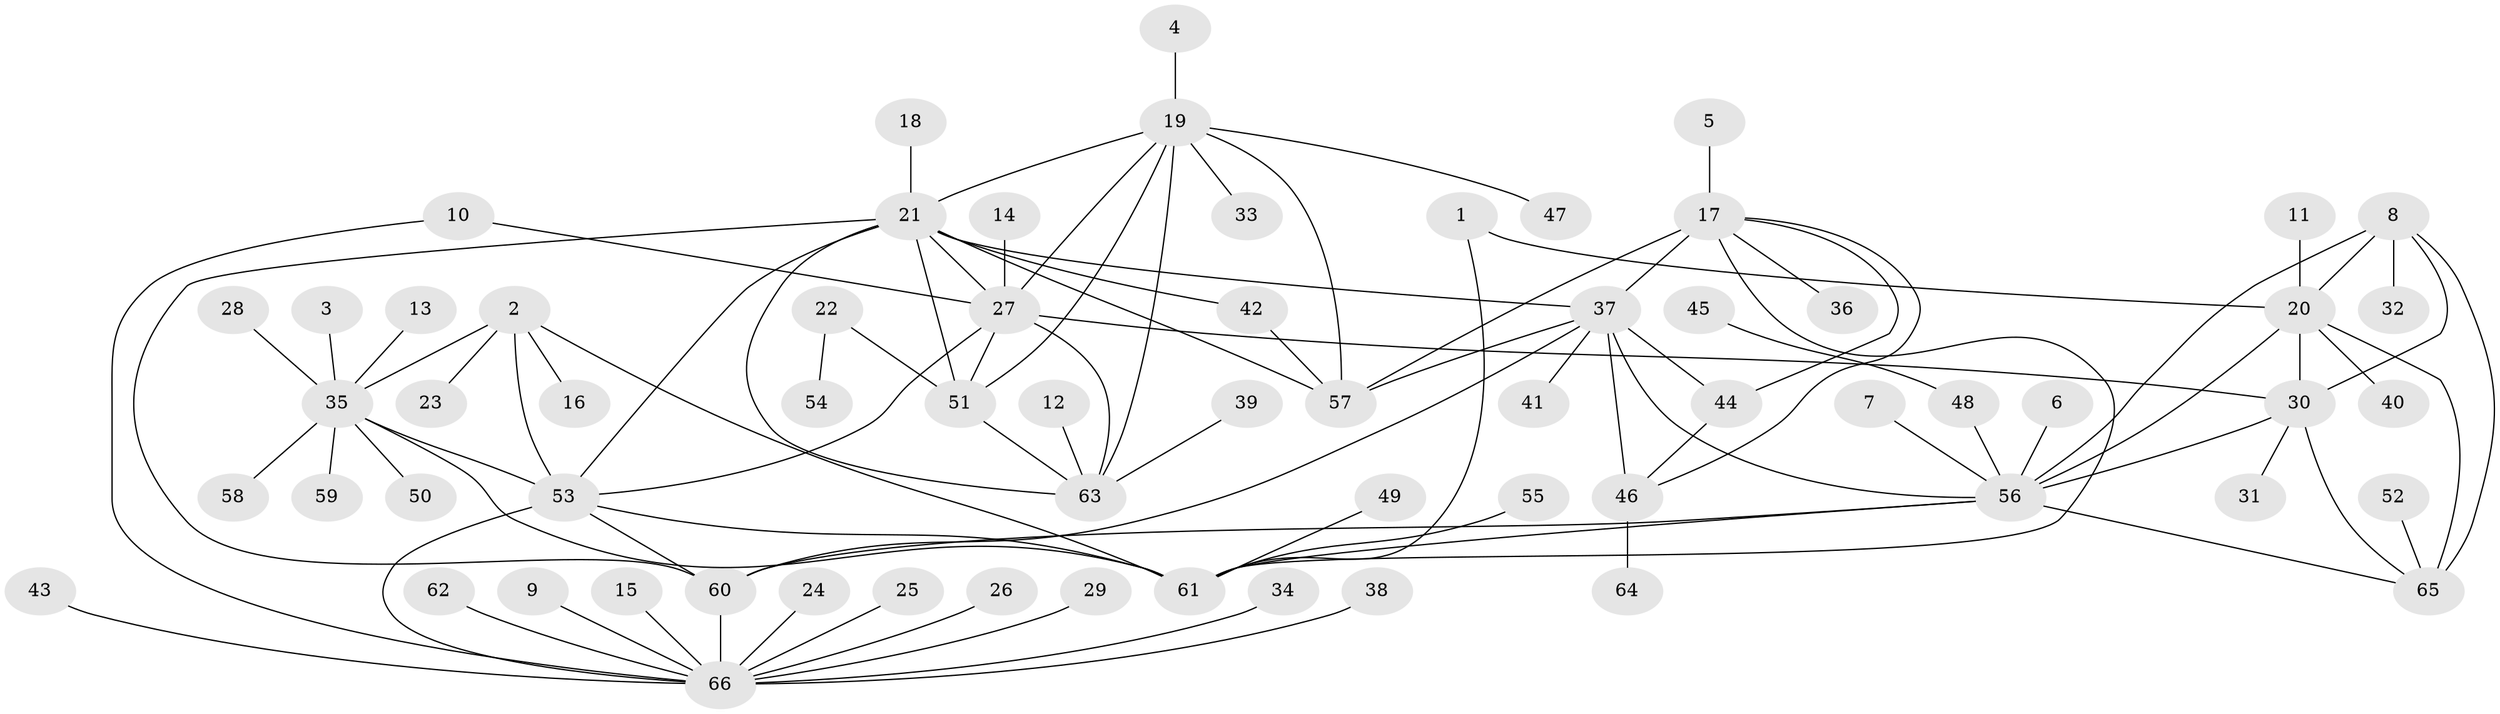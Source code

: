// original degree distribution, {6: 0.03076923076923077, 11: 0.03076923076923077, 8: 0.046153846153846156, 7: 0.05384615384615385, 13: 0.007692307692307693, 12: 0.007692307692307693, 9: 0.023076923076923078, 10: 0.015384615384615385, 14: 0.007692307692307693, 5: 0.015384615384615385, 2: 0.16153846153846155, 1: 0.5769230769230769, 4: 0.007692307692307693, 3: 0.015384615384615385}
// Generated by graph-tools (version 1.1) at 2025/37/03/04/25 23:37:49]
// undirected, 66 vertices, 97 edges
graph export_dot {
  node [color=gray90,style=filled];
  1;
  2;
  3;
  4;
  5;
  6;
  7;
  8;
  9;
  10;
  11;
  12;
  13;
  14;
  15;
  16;
  17;
  18;
  19;
  20;
  21;
  22;
  23;
  24;
  25;
  26;
  27;
  28;
  29;
  30;
  31;
  32;
  33;
  34;
  35;
  36;
  37;
  38;
  39;
  40;
  41;
  42;
  43;
  44;
  45;
  46;
  47;
  48;
  49;
  50;
  51;
  52;
  53;
  54;
  55;
  56;
  57;
  58;
  59;
  60;
  61;
  62;
  63;
  64;
  65;
  66;
  1 -- 20 [weight=1.0];
  1 -- 61 [weight=1.0];
  2 -- 16 [weight=1.0];
  2 -- 23 [weight=1.0];
  2 -- 35 [weight=4.0];
  2 -- 53 [weight=2.0];
  2 -- 61 [weight=2.0];
  3 -- 35 [weight=1.0];
  4 -- 19 [weight=1.0];
  5 -- 17 [weight=1.0];
  6 -- 56 [weight=1.0];
  7 -- 56 [weight=1.0];
  8 -- 20 [weight=2.0];
  8 -- 30 [weight=1.0];
  8 -- 32 [weight=1.0];
  8 -- 56 [weight=1.0];
  8 -- 65 [weight=1.0];
  9 -- 66 [weight=1.0];
  10 -- 27 [weight=1.0];
  10 -- 66 [weight=1.0];
  11 -- 20 [weight=1.0];
  12 -- 63 [weight=1.0];
  13 -- 35 [weight=1.0];
  14 -- 27 [weight=1.0];
  15 -- 66 [weight=1.0];
  17 -- 36 [weight=1.0];
  17 -- 37 [weight=3.0];
  17 -- 44 [weight=1.0];
  17 -- 46 [weight=1.0];
  17 -- 57 [weight=1.0];
  17 -- 61 [weight=1.0];
  18 -- 21 [weight=1.0];
  19 -- 21 [weight=1.0];
  19 -- 27 [weight=1.0];
  19 -- 33 [weight=1.0];
  19 -- 47 [weight=1.0];
  19 -- 51 [weight=1.0];
  19 -- 57 [weight=1.0];
  19 -- 63 [weight=2.0];
  20 -- 30 [weight=2.0];
  20 -- 40 [weight=1.0];
  20 -- 56 [weight=2.0];
  20 -- 65 [weight=2.0];
  21 -- 27 [weight=1.0];
  21 -- 37 [weight=1.0];
  21 -- 42 [weight=1.0];
  21 -- 51 [weight=1.0];
  21 -- 53 [weight=1.0];
  21 -- 57 [weight=1.0];
  21 -- 60 [weight=1.0];
  21 -- 63 [weight=2.0];
  22 -- 51 [weight=1.0];
  22 -- 54 [weight=1.0];
  24 -- 66 [weight=1.0];
  25 -- 66 [weight=1.0];
  26 -- 66 [weight=1.0];
  27 -- 30 [weight=1.0];
  27 -- 51 [weight=1.0];
  27 -- 53 [weight=1.0];
  27 -- 63 [weight=2.0];
  28 -- 35 [weight=1.0];
  29 -- 66 [weight=1.0];
  30 -- 31 [weight=1.0];
  30 -- 56 [weight=1.0];
  30 -- 65 [weight=1.0];
  34 -- 66 [weight=1.0];
  35 -- 50 [weight=1.0];
  35 -- 53 [weight=3.0];
  35 -- 58 [weight=1.0];
  35 -- 59 [weight=1.0];
  35 -- 61 [weight=2.0];
  37 -- 41 [weight=1.0];
  37 -- 44 [weight=3.0];
  37 -- 46 [weight=3.0];
  37 -- 56 [weight=2.0];
  37 -- 57 [weight=1.0];
  37 -- 60 [weight=1.0];
  38 -- 66 [weight=1.0];
  39 -- 63 [weight=1.0];
  42 -- 57 [weight=1.0];
  43 -- 66 [weight=1.0];
  44 -- 46 [weight=1.0];
  45 -- 48 [weight=1.0];
  46 -- 64 [weight=1.0];
  48 -- 56 [weight=1.0];
  49 -- 61 [weight=1.0];
  51 -- 63 [weight=2.0];
  52 -- 65 [weight=1.0];
  53 -- 60 [weight=2.0];
  53 -- 61 [weight=1.0];
  53 -- 66 [weight=3.0];
  55 -- 61 [weight=1.0];
  56 -- 60 [weight=1.0];
  56 -- 61 [weight=1.0];
  56 -- 65 [weight=1.0];
  60 -- 66 [weight=6.0];
  62 -- 66 [weight=1.0];
}
